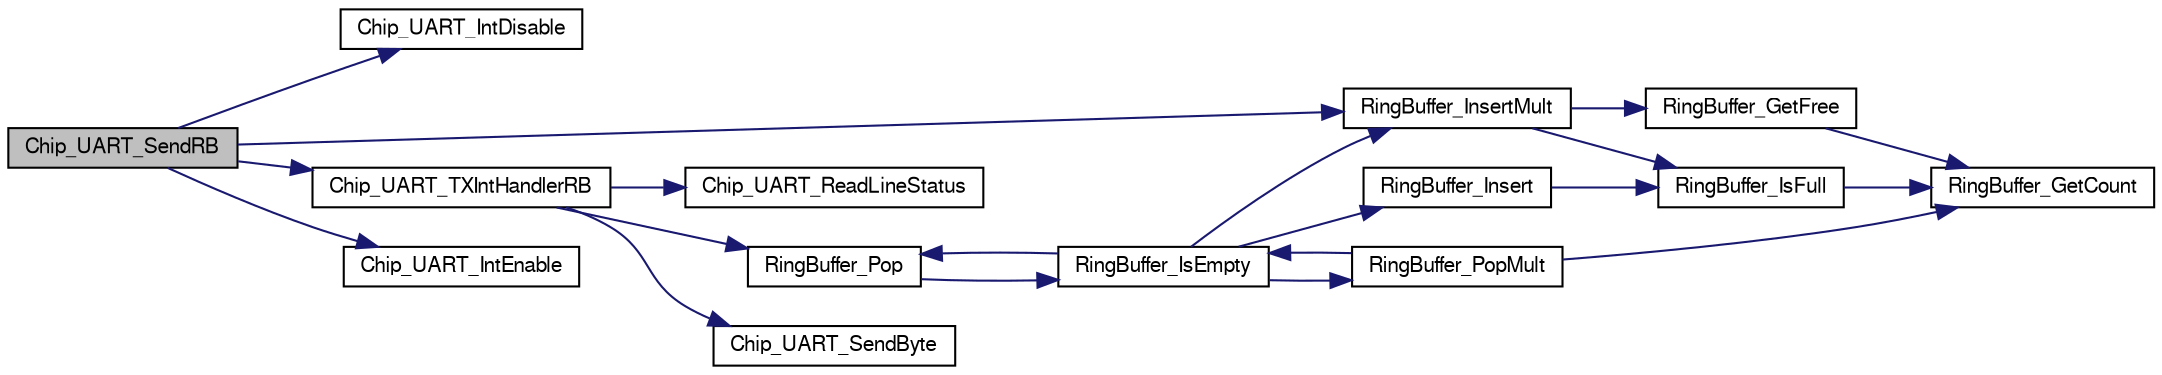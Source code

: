 digraph "Chip_UART_SendRB"
{
  edge [fontname="FreeSans",fontsize="10",labelfontname="FreeSans",labelfontsize="10"];
  node [fontname="FreeSans",fontsize="10",shape=record];
  rankdir="LR";
  Node1 [label="Chip_UART_SendRB",height=0.2,width=0.4,color="black", fillcolor="grey75", style="filled", fontcolor="black"];
  Node1 -> Node2 [color="midnightblue",fontsize="10",style="solid"];
  Node2 [label="Chip_UART_IntDisable",height=0.2,width=0.4,color="black", fillcolor="white", style="filled",URL="$group__UART__17XX__40XX.html#gaf92136333a1b6efdfd40e96f97d4a24e",tooltip="Disable UART interrupts. "];
  Node1 -> Node3 [color="midnightblue",fontsize="10",style="solid"];
  Node3 [label="RingBuffer_InsertMult",height=0.2,width=0.4,color="black", fillcolor="white", style="filled",URL="$group__Ring__Buffer.html#gafeafb521d4e03052ab2c893fd0e388d5",tooltip="Insert an array of items into ring buffer. "];
  Node3 -> Node4 [color="midnightblue",fontsize="10",style="solid"];
  Node4 [label="RingBuffer_IsFull",height=0.2,width=0.4,color="black", fillcolor="white", style="filled",URL="$group__Ring__Buffer.html#ga760da012435262add1d8d7aa79e873a0",tooltip="Return number of items in the ring buffer. "];
  Node4 -> Node5 [color="midnightblue",fontsize="10",style="solid"];
  Node5 [label="RingBuffer_GetCount",height=0.2,width=0.4,color="black", fillcolor="white", style="filled",URL="$group__Ring__Buffer.html#ga7b69777c35694637acaf39e6bfcc1822",tooltip="Return number of items in the ring buffer. "];
  Node3 -> Node6 [color="midnightblue",fontsize="10",style="solid"];
  Node6 [label="RingBuffer_GetFree",height=0.2,width=0.4,color="black", fillcolor="white", style="filled",URL="$group__Ring__Buffer.html#ga75424687def8979742338366d39c8559",tooltip="Return number of free items in the ring buffer. "];
  Node6 -> Node5 [color="midnightblue",fontsize="10",style="solid"];
  Node1 -> Node7 [color="midnightblue",fontsize="10",style="solid"];
  Node7 [label="Chip_UART_TXIntHandlerRB",height=0.2,width=0.4,color="black", fillcolor="white", style="filled",URL="$group__UART__17XX__40XX.html#ga74df5e39960a1535118fcfe2fbe90d30",tooltip="UART transmit-only interrupt handler for ring buffers. "];
  Node7 -> Node8 [color="midnightblue",fontsize="10",style="solid"];
  Node8 [label="Chip_UART_ReadLineStatus",height=0.2,width=0.4,color="black", fillcolor="white", style="filled",URL="$group__UART__17XX__40XX.html#gaf15ab7a9529d102b91760ed5587b279a",tooltip="Return Line Status register/status (LSR) "];
  Node7 -> Node9 [color="midnightblue",fontsize="10",style="solid"];
  Node9 [label="RingBuffer_Pop",height=0.2,width=0.4,color="black", fillcolor="white", style="filled",URL="$group__Ring__Buffer.html#gaf3ce7f43677c2b4c6eedb3cc4962b80d",tooltip="Pop an item from the ring buffer. "];
  Node9 -> Node10 [color="midnightblue",fontsize="10",style="solid"];
  Node10 [label="RingBuffer_IsEmpty",height=0.2,width=0.4,color="black", fillcolor="white", style="filled",URL="$group__Ring__Buffer.html#ga6f03e04a69262864bde4f35fc6f3dfb5",tooltip="Return empty status of ring buffer. "];
  Node10 -> Node11 [color="midnightblue",fontsize="10",style="solid"];
  Node11 [label="RingBuffer_Insert",height=0.2,width=0.4,color="black", fillcolor="white", style="filled",URL="$group__Ring__Buffer.html#gaafdee54f2525b2c7a983d1a631b42226",tooltip="Insert a single item into ring buffer. "];
  Node11 -> Node4 [color="midnightblue",fontsize="10",style="solid"];
  Node10 -> Node3 [color="midnightblue",fontsize="10",style="solid"];
  Node10 -> Node9 [color="midnightblue",fontsize="10",style="solid"];
  Node10 -> Node12 [color="midnightblue",fontsize="10",style="solid"];
  Node12 [label="RingBuffer_PopMult",height=0.2,width=0.4,color="black", fillcolor="white", style="filled",URL="$group__Ring__Buffer.html#gae0ef7bb96d1fe84ae1441b7c214b1e56",tooltip="Pop an array of items from the ring buffer. "];
  Node12 -> Node10 [color="midnightblue",fontsize="10",style="solid"];
  Node12 -> Node5 [color="midnightblue",fontsize="10",style="solid"];
  Node7 -> Node13 [color="midnightblue",fontsize="10",style="solid"];
  Node13 [label="Chip_UART_SendByte",height=0.2,width=0.4,color="black", fillcolor="white", style="filled",URL="$group__UART__17XX__40XX.html#gaa600b8621d1425b1b493238a68f38088",tooltip="Transmit a single data byte through the UART peripheral. "];
  Node1 -> Node14 [color="midnightblue",fontsize="10",style="solid"];
  Node14 [label="Chip_UART_IntEnable",height=0.2,width=0.4,color="black", fillcolor="white", style="filled",URL="$group__UART__17XX__40XX.html#ga5a816f48dc294f330cc2cc7b32f9e88b",tooltip="Enable UART interrupts. "];
}
